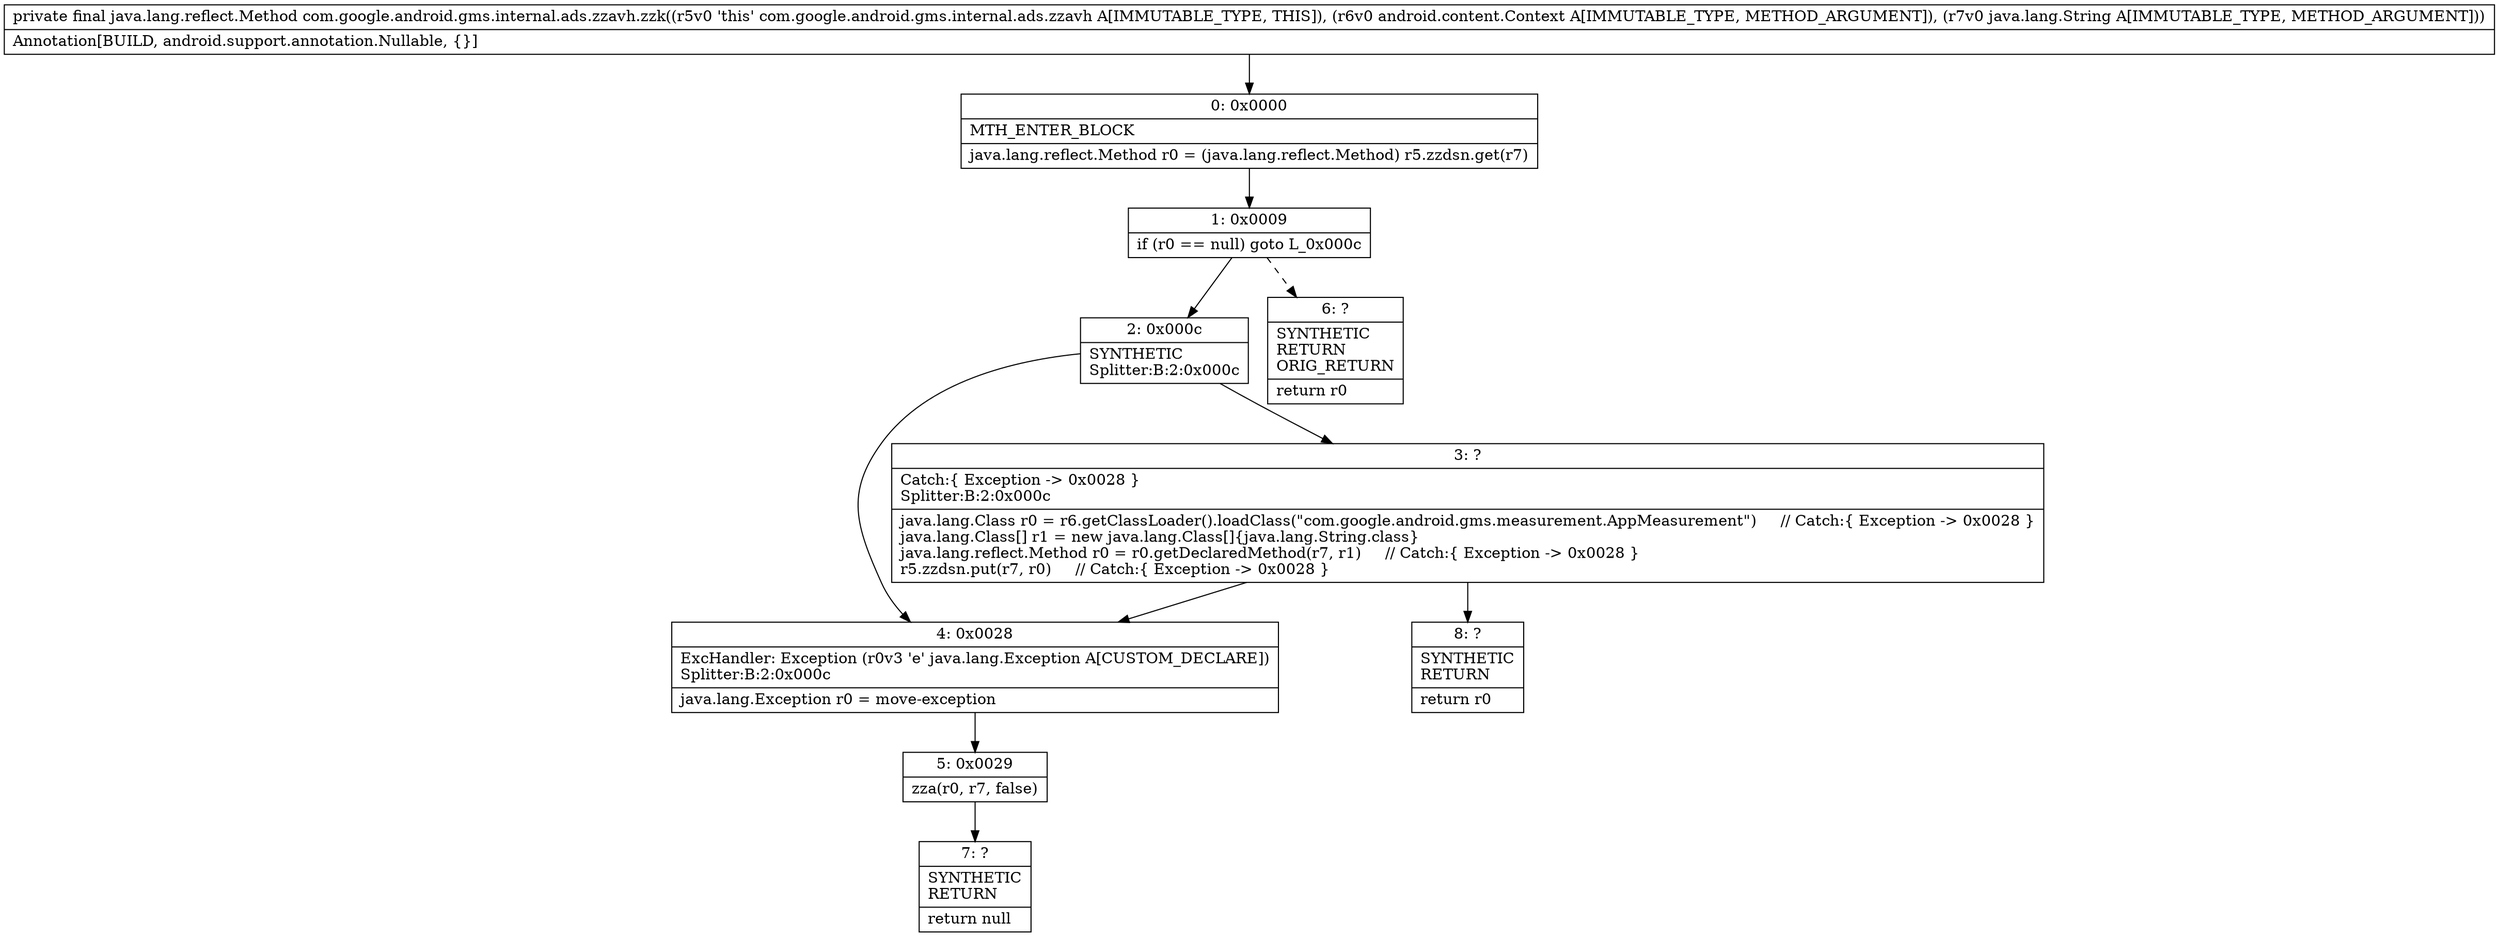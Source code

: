 digraph "CFG forcom.google.android.gms.internal.ads.zzavh.zzk(Landroid\/content\/Context;Ljava\/lang\/String;)Ljava\/lang\/reflect\/Method;" {
Node_0 [shape=record,label="{0\:\ 0x0000|MTH_ENTER_BLOCK\l|java.lang.reflect.Method r0 = (java.lang.reflect.Method) r5.zzdsn.get(r7)\l}"];
Node_1 [shape=record,label="{1\:\ 0x0009|if (r0 == null) goto L_0x000c\l}"];
Node_2 [shape=record,label="{2\:\ 0x000c|SYNTHETIC\lSplitter:B:2:0x000c\l}"];
Node_3 [shape=record,label="{3\:\ ?|Catch:\{ Exception \-\> 0x0028 \}\lSplitter:B:2:0x000c\l|java.lang.Class r0 = r6.getClassLoader().loadClass(\"com.google.android.gms.measurement.AppMeasurement\")     \/\/ Catch:\{ Exception \-\> 0x0028 \}\ljava.lang.Class[] r1 = new java.lang.Class[]\{java.lang.String.class\}\ljava.lang.reflect.Method r0 = r0.getDeclaredMethod(r7, r1)     \/\/ Catch:\{ Exception \-\> 0x0028 \}\lr5.zzdsn.put(r7, r0)     \/\/ Catch:\{ Exception \-\> 0x0028 \}\l}"];
Node_4 [shape=record,label="{4\:\ 0x0028|ExcHandler: Exception (r0v3 'e' java.lang.Exception A[CUSTOM_DECLARE])\lSplitter:B:2:0x000c\l|java.lang.Exception r0 = move\-exception\l}"];
Node_5 [shape=record,label="{5\:\ 0x0029|zza(r0, r7, false)\l}"];
Node_6 [shape=record,label="{6\:\ ?|SYNTHETIC\lRETURN\lORIG_RETURN\l|return r0\l}"];
Node_7 [shape=record,label="{7\:\ ?|SYNTHETIC\lRETURN\l|return null\l}"];
Node_8 [shape=record,label="{8\:\ ?|SYNTHETIC\lRETURN\l|return r0\l}"];
MethodNode[shape=record,label="{private final java.lang.reflect.Method com.google.android.gms.internal.ads.zzavh.zzk((r5v0 'this' com.google.android.gms.internal.ads.zzavh A[IMMUTABLE_TYPE, THIS]), (r6v0 android.content.Context A[IMMUTABLE_TYPE, METHOD_ARGUMENT]), (r7v0 java.lang.String A[IMMUTABLE_TYPE, METHOD_ARGUMENT]))  | Annotation[BUILD, android.support.annotation.Nullable, \{\}]\l}"];
MethodNode -> Node_0;
Node_0 -> Node_1;
Node_1 -> Node_2;
Node_1 -> Node_6[style=dashed];
Node_2 -> Node_3;
Node_2 -> Node_4;
Node_3 -> Node_4;
Node_3 -> Node_8;
Node_4 -> Node_5;
Node_5 -> Node_7;
}

